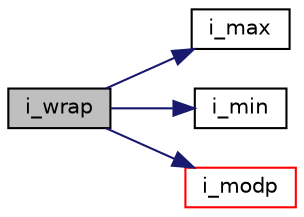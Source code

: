 digraph "i_wrap"
{
  bgcolor="transparent";
  edge [fontname="Helvetica",fontsize="10",labelfontname="Helvetica",labelfontsize="10"];
  node [fontname="Helvetica",fontsize="10",shape=record];
  rankdir="LR";
  Node1 [label="i_wrap",height=0.2,width=0.4,color="black", fillcolor="grey75", style="filled", fontcolor="black"];
  Node1 -> Node2 [color="midnightblue",fontsize="10",style="solid",fontname="Helvetica"];
  Node2 [label="i_max",height=0.2,width=0.4,color="black",URL="$a07677.html#a39b4dafabe7b48ed26a0dd566c2fcb0f"];
  Node1 -> Node3 [color="midnightblue",fontsize="10",style="solid",fontname="Helvetica"];
  Node3 [label="i_min",height=0.2,width=0.4,color="black",URL="$a07677.html#a234ed6a85c98967dda80c297e4024136"];
  Node1 -> Node4 [color="midnightblue",fontsize="10",style="solid",fontname="Helvetica"];
  Node4 [label="i_modp",height=0.2,width=0.4,color="red",URL="$a07677.html#ad0e977b1b9214b1ddec6ab5f3a7ed360"];
}
